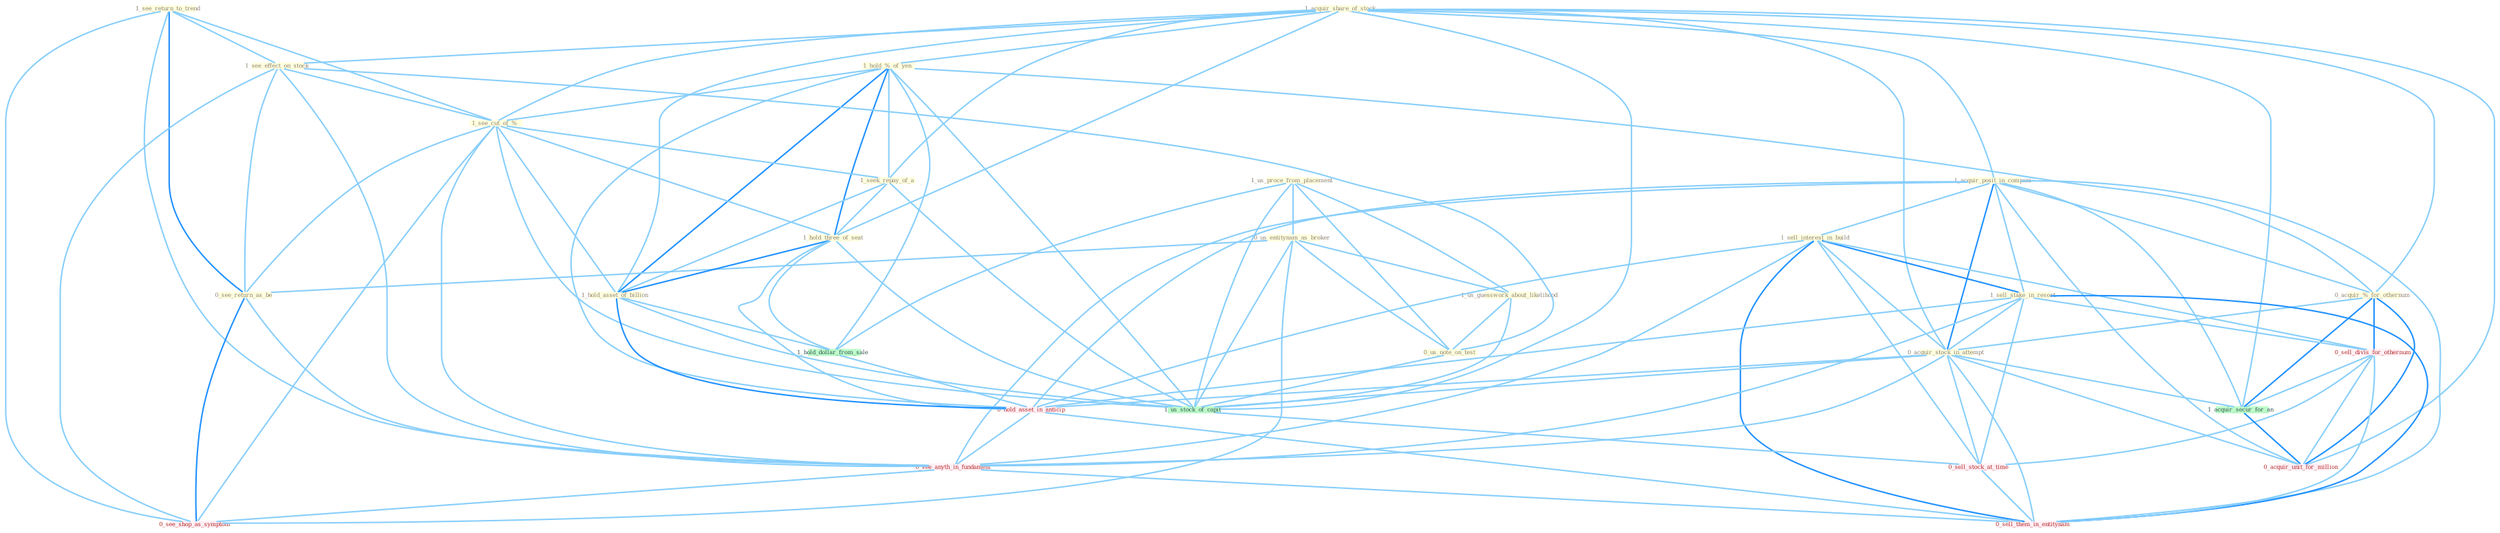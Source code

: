 Graph G{ 
    node
    [shape=polygon,style=filled,width=.5,height=.06,color="#BDFCC9",fixedsize=true,fontsize=4,
    fontcolor="#2f4f4f"];
    {node
    [color="#ffffe0", fontcolor="#8b7d6b"] "1_see_return_to_trend " "1_acquir_share_of_stock " "1_hold_%_of_yen " "1_us_proce_from_placement " "0_us_entitynam_as_broker " "1_see_effect_on_stock " "1_acquir_posit_in_compani " "1_sell_interest_in_build " "1_us_guesswork_about_likelihood " "1_see_cut_of_% " "0_acquir_%_for_othernum " "0_us_note_on_test " "1_seek_repay_of_a " "1_sell_stake_in_resort " "1_hold_three_of_seat " "1_hold_asset_of_billion " "0_see_return_as_be " "0_acquir_stock_in_attempt "}
{node [color="#fff0f5", fontcolor="#b22222"] "0_sell_divis_for_othernum " "0_hold_asset_in_anticip " "0_sell_stock_at_time " "0_see_anyth_in_fundament " "0_acquir_unit_for_million " "0_see_shop_as_symptom " "0_sell_them_in_entitynam "}
edge [color="#B0E2FF"];

	"1_see_return_to_trend " -- "1_see_effect_on_stock " [w="1", color="#87cefa" ];
	"1_see_return_to_trend " -- "1_see_cut_of_% " [w="1", color="#87cefa" ];
	"1_see_return_to_trend " -- "0_see_return_as_be " [w="2", color="#1e90ff" , len=0.8];
	"1_see_return_to_trend " -- "0_see_anyth_in_fundament " [w="1", color="#87cefa" ];
	"1_see_return_to_trend " -- "0_see_shop_as_symptom " [w="1", color="#87cefa" ];
	"1_acquir_share_of_stock " -- "1_hold_%_of_yen " [w="1", color="#87cefa" ];
	"1_acquir_share_of_stock " -- "1_see_effect_on_stock " [w="1", color="#87cefa" ];
	"1_acquir_share_of_stock " -- "1_acquir_posit_in_compani " [w="1", color="#87cefa" ];
	"1_acquir_share_of_stock " -- "1_see_cut_of_% " [w="1", color="#87cefa" ];
	"1_acquir_share_of_stock " -- "0_acquir_%_for_othernum " [w="1", color="#87cefa" ];
	"1_acquir_share_of_stock " -- "1_seek_repay_of_a " [w="1", color="#87cefa" ];
	"1_acquir_share_of_stock " -- "1_hold_three_of_seat " [w="1", color="#87cefa" ];
	"1_acquir_share_of_stock " -- "1_hold_asset_of_billion " [w="1", color="#87cefa" ];
	"1_acquir_share_of_stock " -- "0_acquir_stock_in_attempt " [w="1", color="#87cefa" ];
	"1_acquir_share_of_stock " -- "1_acquir_secur_for_an " [w="1", color="#87cefa" ];
	"1_acquir_share_of_stock " -- "1_us_stock_of_capit " [w="1", color="#87cefa" ];
	"1_acquir_share_of_stock " -- "0_acquir_unit_for_million " [w="1", color="#87cefa" ];
	"1_hold_%_of_yen " -- "1_see_cut_of_% " [w="1", color="#87cefa" ];
	"1_hold_%_of_yen " -- "0_acquir_%_for_othernum " [w="1", color="#87cefa" ];
	"1_hold_%_of_yen " -- "1_seek_repay_of_a " [w="1", color="#87cefa" ];
	"1_hold_%_of_yen " -- "1_hold_three_of_seat " [w="2", color="#1e90ff" , len=0.8];
	"1_hold_%_of_yen " -- "1_hold_asset_of_billion " [w="2", color="#1e90ff" , len=0.8];
	"1_hold_%_of_yen " -- "1_us_stock_of_capit " [w="1", color="#87cefa" ];
	"1_hold_%_of_yen " -- "1_hold_dollar_from_sale " [w="1", color="#87cefa" ];
	"1_hold_%_of_yen " -- "0_hold_asset_in_anticip " [w="1", color="#87cefa" ];
	"1_us_proce_from_placement " -- "0_us_entitynam_as_broker " [w="1", color="#87cefa" ];
	"1_us_proce_from_placement " -- "1_us_guesswork_about_likelihood " [w="1", color="#87cefa" ];
	"1_us_proce_from_placement " -- "0_us_note_on_test " [w="1", color="#87cefa" ];
	"1_us_proce_from_placement " -- "1_us_stock_of_capit " [w="1", color="#87cefa" ];
	"1_us_proce_from_placement " -- "1_hold_dollar_from_sale " [w="1", color="#87cefa" ];
	"0_us_entitynam_as_broker " -- "1_us_guesswork_about_likelihood " [w="1", color="#87cefa" ];
	"0_us_entitynam_as_broker " -- "0_us_note_on_test " [w="1", color="#87cefa" ];
	"0_us_entitynam_as_broker " -- "0_see_return_as_be " [w="1", color="#87cefa" ];
	"0_us_entitynam_as_broker " -- "1_us_stock_of_capit " [w="1", color="#87cefa" ];
	"0_us_entitynam_as_broker " -- "0_see_shop_as_symptom " [w="1", color="#87cefa" ];
	"1_see_effect_on_stock " -- "1_see_cut_of_% " [w="1", color="#87cefa" ];
	"1_see_effect_on_stock " -- "0_us_note_on_test " [w="1", color="#87cefa" ];
	"1_see_effect_on_stock " -- "0_see_return_as_be " [w="1", color="#87cefa" ];
	"1_see_effect_on_stock " -- "0_see_anyth_in_fundament " [w="1", color="#87cefa" ];
	"1_see_effect_on_stock " -- "0_see_shop_as_symptom " [w="1", color="#87cefa" ];
	"1_acquir_posit_in_compani " -- "1_sell_interest_in_build " [w="1", color="#87cefa" ];
	"1_acquir_posit_in_compani " -- "0_acquir_%_for_othernum " [w="1", color="#87cefa" ];
	"1_acquir_posit_in_compani " -- "1_sell_stake_in_resort " [w="1", color="#87cefa" ];
	"1_acquir_posit_in_compani " -- "0_acquir_stock_in_attempt " [w="2", color="#1e90ff" , len=0.8];
	"1_acquir_posit_in_compani " -- "1_acquir_secur_for_an " [w="1", color="#87cefa" ];
	"1_acquir_posit_in_compani " -- "0_hold_asset_in_anticip " [w="1", color="#87cefa" ];
	"1_acquir_posit_in_compani " -- "0_see_anyth_in_fundament " [w="1", color="#87cefa" ];
	"1_acquir_posit_in_compani " -- "0_acquir_unit_for_million " [w="1", color="#87cefa" ];
	"1_acquir_posit_in_compani " -- "0_sell_them_in_entitynam " [w="1", color="#87cefa" ];
	"1_sell_interest_in_build " -- "1_sell_stake_in_resort " [w="2", color="#1e90ff" , len=0.8];
	"1_sell_interest_in_build " -- "0_acquir_stock_in_attempt " [w="1", color="#87cefa" ];
	"1_sell_interest_in_build " -- "0_sell_divis_for_othernum " [w="1", color="#87cefa" ];
	"1_sell_interest_in_build " -- "0_hold_asset_in_anticip " [w="1", color="#87cefa" ];
	"1_sell_interest_in_build " -- "0_sell_stock_at_time " [w="1", color="#87cefa" ];
	"1_sell_interest_in_build " -- "0_see_anyth_in_fundament " [w="1", color="#87cefa" ];
	"1_sell_interest_in_build " -- "0_sell_them_in_entitynam " [w="2", color="#1e90ff" , len=0.8];
	"1_us_guesswork_about_likelihood " -- "0_us_note_on_test " [w="1", color="#87cefa" ];
	"1_us_guesswork_about_likelihood " -- "1_us_stock_of_capit " [w="1", color="#87cefa" ];
	"1_see_cut_of_% " -- "1_seek_repay_of_a " [w="1", color="#87cefa" ];
	"1_see_cut_of_% " -- "1_hold_three_of_seat " [w="1", color="#87cefa" ];
	"1_see_cut_of_% " -- "1_hold_asset_of_billion " [w="1", color="#87cefa" ];
	"1_see_cut_of_% " -- "0_see_return_as_be " [w="1", color="#87cefa" ];
	"1_see_cut_of_% " -- "1_us_stock_of_capit " [w="1", color="#87cefa" ];
	"1_see_cut_of_% " -- "0_see_anyth_in_fundament " [w="1", color="#87cefa" ];
	"1_see_cut_of_% " -- "0_see_shop_as_symptom " [w="1", color="#87cefa" ];
	"0_acquir_%_for_othernum " -- "0_acquir_stock_in_attempt " [w="1", color="#87cefa" ];
	"0_acquir_%_for_othernum " -- "0_sell_divis_for_othernum " [w="2", color="#1e90ff" , len=0.8];
	"0_acquir_%_for_othernum " -- "1_acquir_secur_for_an " [w="2", color="#1e90ff" , len=0.8];
	"0_acquir_%_for_othernum " -- "0_acquir_unit_for_million " [w="2", color="#1e90ff" , len=0.8];
	"0_us_note_on_test " -- "1_us_stock_of_capit " [w="1", color="#87cefa" ];
	"1_seek_repay_of_a " -- "1_hold_three_of_seat " [w="1", color="#87cefa" ];
	"1_seek_repay_of_a " -- "1_hold_asset_of_billion " [w="1", color="#87cefa" ];
	"1_seek_repay_of_a " -- "1_us_stock_of_capit " [w="1", color="#87cefa" ];
	"1_sell_stake_in_resort " -- "0_acquir_stock_in_attempt " [w="1", color="#87cefa" ];
	"1_sell_stake_in_resort " -- "0_sell_divis_for_othernum " [w="1", color="#87cefa" ];
	"1_sell_stake_in_resort " -- "0_hold_asset_in_anticip " [w="1", color="#87cefa" ];
	"1_sell_stake_in_resort " -- "0_sell_stock_at_time " [w="1", color="#87cefa" ];
	"1_sell_stake_in_resort " -- "0_see_anyth_in_fundament " [w="1", color="#87cefa" ];
	"1_sell_stake_in_resort " -- "0_sell_them_in_entitynam " [w="2", color="#1e90ff" , len=0.8];
	"1_hold_three_of_seat " -- "1_hold_asset_of_billion " [w="2", color="#1e90ff" , len=0.8];
	"1_hold_three_of_seat " -- "1_us_stock_of_capit " [w="1", color="#87cefa" ];
	"1_hold_three_of_seat " -- "1_hold_dollar_from_sale " [w="1", color="#87cefa" ];
	"1_hold_three_of_seat " -- "0_hold_asset_in_anticip " [w="1", color="#87cefa" ];
	"1_hold_asset_of_billion " -- "1_us_stock_of_capit " [w="1", color="#87cefa" ];
	"1_hold_asset_of_billion " -- "1_hold_dollar_from_sale " [w="1", color="#87cefa" ];
	"1_hold_asset_of_billion " -- "0_hold_asset_in_anticip " [w="2", color="#1e90ff" , len=0.8];
	"0_see_return_as_be " -- "0_see_anyth_in_fundament " [w="1", color="#87cefa" ];
	"0_see_return_as_be " -- "0_see_shop_as_symptom " [w="2", color="#1e90ff" , len=0.8];
	"0_acquir_stock_in_attempt " -- "1_acquir_secur_for_an " [w="1", color="#87cefa" ];
	"0_acquir_stock_in_attempt " -- "1_us_stock_of_capit " [w="1", color="#87cefa" ];
	"0_acquir_stock_in_attempt " -- "0_hold_asset_in_anticip " [w="1", color="#87cefa" ];
	"0_acquir_stock_in_attempt " -- "0_sell_stock_at_time " [w="1", color="#87cefa" ];
	"0_acquir_stock_in_attempt " -- "0_see_anyth_in_fundament " [w="1", color="#87cefa" ];
	"0_acquir_stock_in_attempt " -- "0_acquir_unit_for_million " [w="1", color="#87cefa" ];
	"0_acquir_stock_in_attempt " -- "0_sell_them_in_entitynam " [w="1", color="#87cefa" ];
	"0_sell_divis_for_othernum " -- "1_acquir_secur_for_an " [w="1", color="#87cefa" ];
	"0_sell_divis_for_othernum " -- "0_sell_stock_at_time " [w="1", color="#87cefa" ];
	"0_sell_divis_for_othernum " -- "0_acquir_unit_for_million " [w="1", color="#87cefa" ];
	"0_sell_divis_for_othernum " -- "0_sell_them_in_entitynam " [w="1", color="#87cefa" ];
	"1_acquir_secur_for_an " -- "0_acquir_unit_for_million " [w="2", color="#1e90ff" , len=0.8];
	"1_us_stock_of_capit " -- "0_sell_stock_at_time " [w="1", color="#87cefa" ];
	"1_hold_dollar_from_sale " -- "0_hold_asset_in_anticip " [w="1", color="#87cefa" ];
	"0_hold_asset_in_anticip " -- "0_see_anyth_in_fundament " [w="1", color="#87cefa" ];
	"0_hold_asset_in_anticip " -- "0_sell_them_in_entitynam " [w="1", color="#87cefa" ];
	"0_sell_stock_at_time " -- "0_sell_them_in_entitynam " [w="1", color="#87cefa" ];
	"0_see_anyth_in_fundament " -- "0_see_shop_as_symptom " [w="1", color="#87cefa" ];
	"0_see_anyth_in_fundament " -- "0_sell_them_in_entitynam " [w="1", color="#87cefa" ];
}